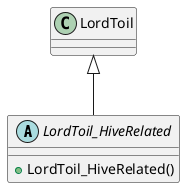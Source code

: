 @startuml
abstract class LordToil_HiveRelated {
    + LordToil_HiveRelated()
}
LordToil <|-- LordToil_HiveRelated
@enduml
